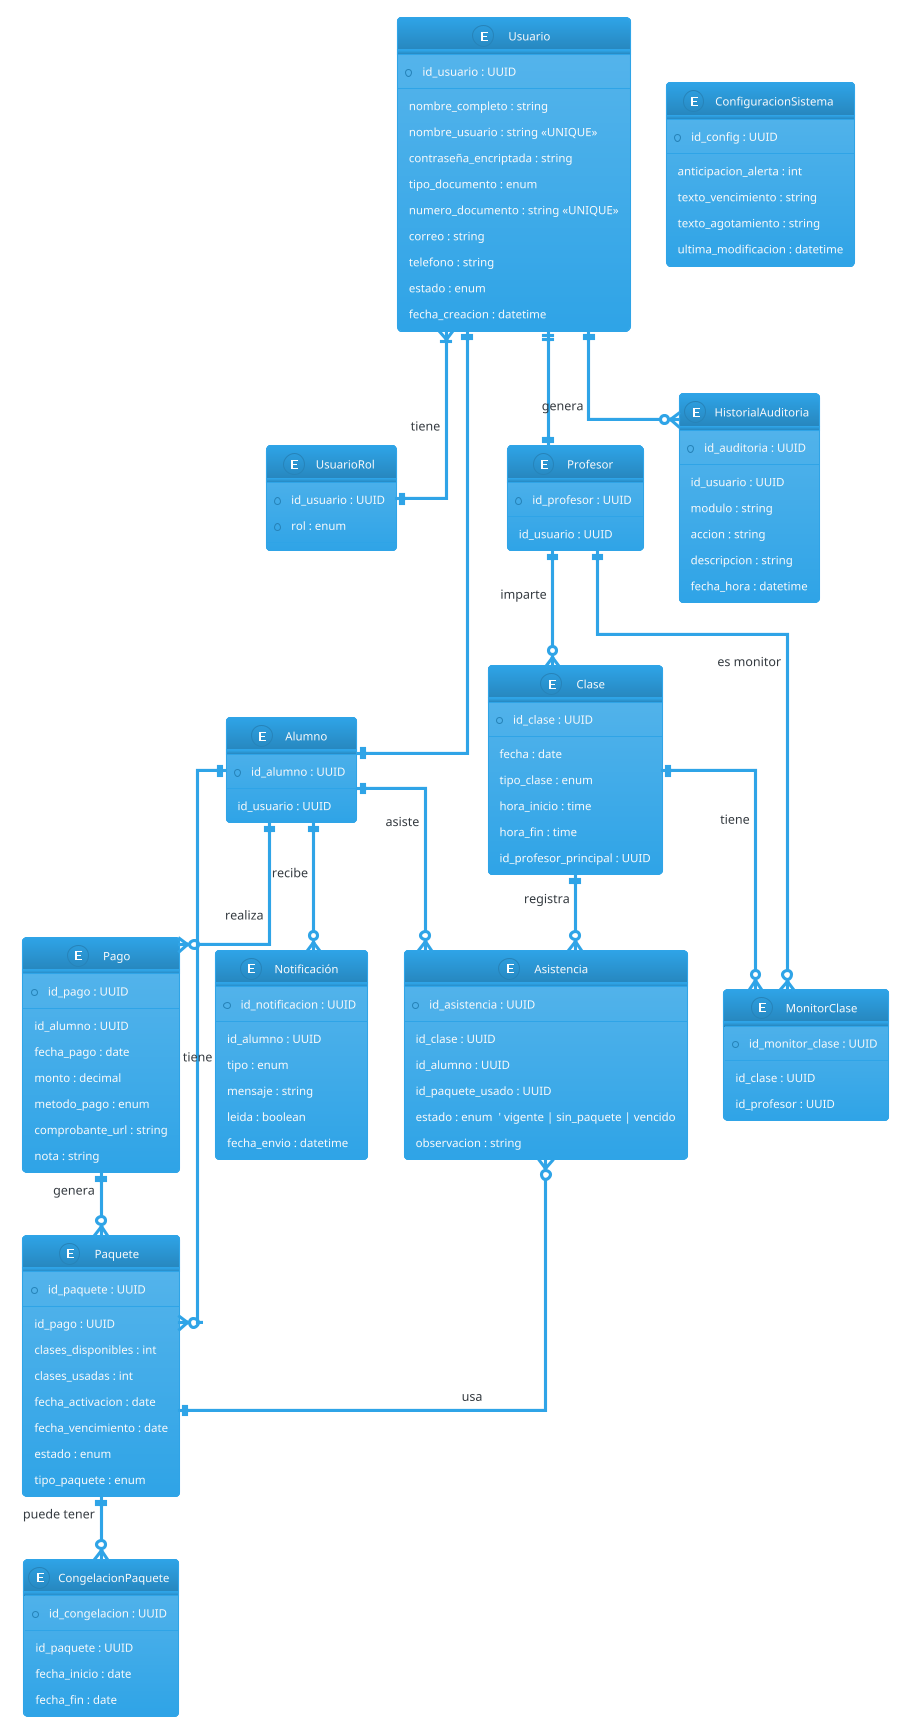 @startuml data
!theme cerulean
skinparam linetype ortho

entity "Usuario" as Usuario {
  * id_usuario : UUID
  --
  nombre_completo : string
  nombre_usuario : string <<UNIQUE>>
  contraseña_encriptada : string
  tipo_documento : enum
  numero_documento : string <<UNIQUE>>
  correo : string
  telefono : string
  estado : enum
  fecha_creacion : datetime
}

entity "UsuarioRol" as UsuarioRol {
  * id_usuario : UUID
  * rol : enum
}

entity "Alumno" as Alumno {
  * id_alumno : UUID
  --
  id_usuario : UUID
}

entity "Profesor" as Profesor {
  * id_profesor : UUID
  --
  id_usuario : UUID
}

entity "Clase" as Clase {
  * id_clase : UUID
  --
  fecha : date
  tipo_clase : enum
  hora_inicio : time
  hora_fin : time
  id_profesor_principal : UUID
}

entity "MonitorClase" as MonitorClase {
  * id_monitor_clase : UUID
  --
  id_clase : UUID
  id_profesor : UUID
}

entity "Asistencia" as Asistencia {
  * id_asistencia : UUID
  --
  id_clase : UUID
  id_alumno : UUID
  id_paquete_usado : UUID
  estado : enum  ' vigente | sin_paquete | vencido
  observacion : string
}

entity "Paquete" as Paquete {
  * id_paquete : UUID
  --
  id_pago : UUID
  clases_disponibles : int
  clases_usadas : int
  fecha_activacion : date
  fecha_vencimiento : date
  estado : enum
  tipo_paquete : enum
}

entity "CongelacionPaquete" as Congelacion {
  * id_congelacion : UUID
  --
  id_paquete : UUID
  fecha_inicio : date
  fecha_fin : date
}

entity "Pago" as Pago {
  * id_pago : UUID
  --
  id_alumno : UUID
  fecha_pago : date
  monto : decimal
  metodo_pago : enum
  comprobante_url : string
  nota : string
}

entity "Notificación" as Notificacion {
  * id_notificacion : UUID
  --
  id_alumno : UUID
  tipo : enum
  mensaje : string
  leida : boolean
  fecha_envio : datetime
}

entity "HistorialAuditoria" as Auditoria {
  * id_auditoria : UUID
  --
  id_usuario : UUID
  modulo : string
  accion : string
  descripcion : string
  fecha_hora : datetime
}

entity "ConfiguracionSistema" as Config {
  * id_config : UUID
  --
  anticipacion_alerta : int
  texto_vencimiento : string
  texto_agotamiento : string
  ultima_modificacion : datetime
}

' Relaciones principales

Usuario }|--|| UsuarioRol : tiene
Usuario ||--|| Alumno
Usuario ||--|| Profesor
Alumno ||--o{ Paquete : "tiene"
Alumno ||--o{ Pago : "realiza"
Alumno ||--o{ Asistencia : "asiste"
Alumno ||--o{ Notificacion : "recibe"
Profesor ||--o{ Clase : "imparte"
Clase ||--o{ MonitorClase : "tiene"
MonitorClase }o--|| Profesor : "es monitor"
Clase ||--o{ Asistencia : "registra"
Asistencia }o--|| Paquete : "usa"
Pago ||--o{ Paquete : "genera"
Paquete ||--o{ Congelacion : "puede tener"
Usuario ||--o{ Auditoria : "genera"

@enduml
